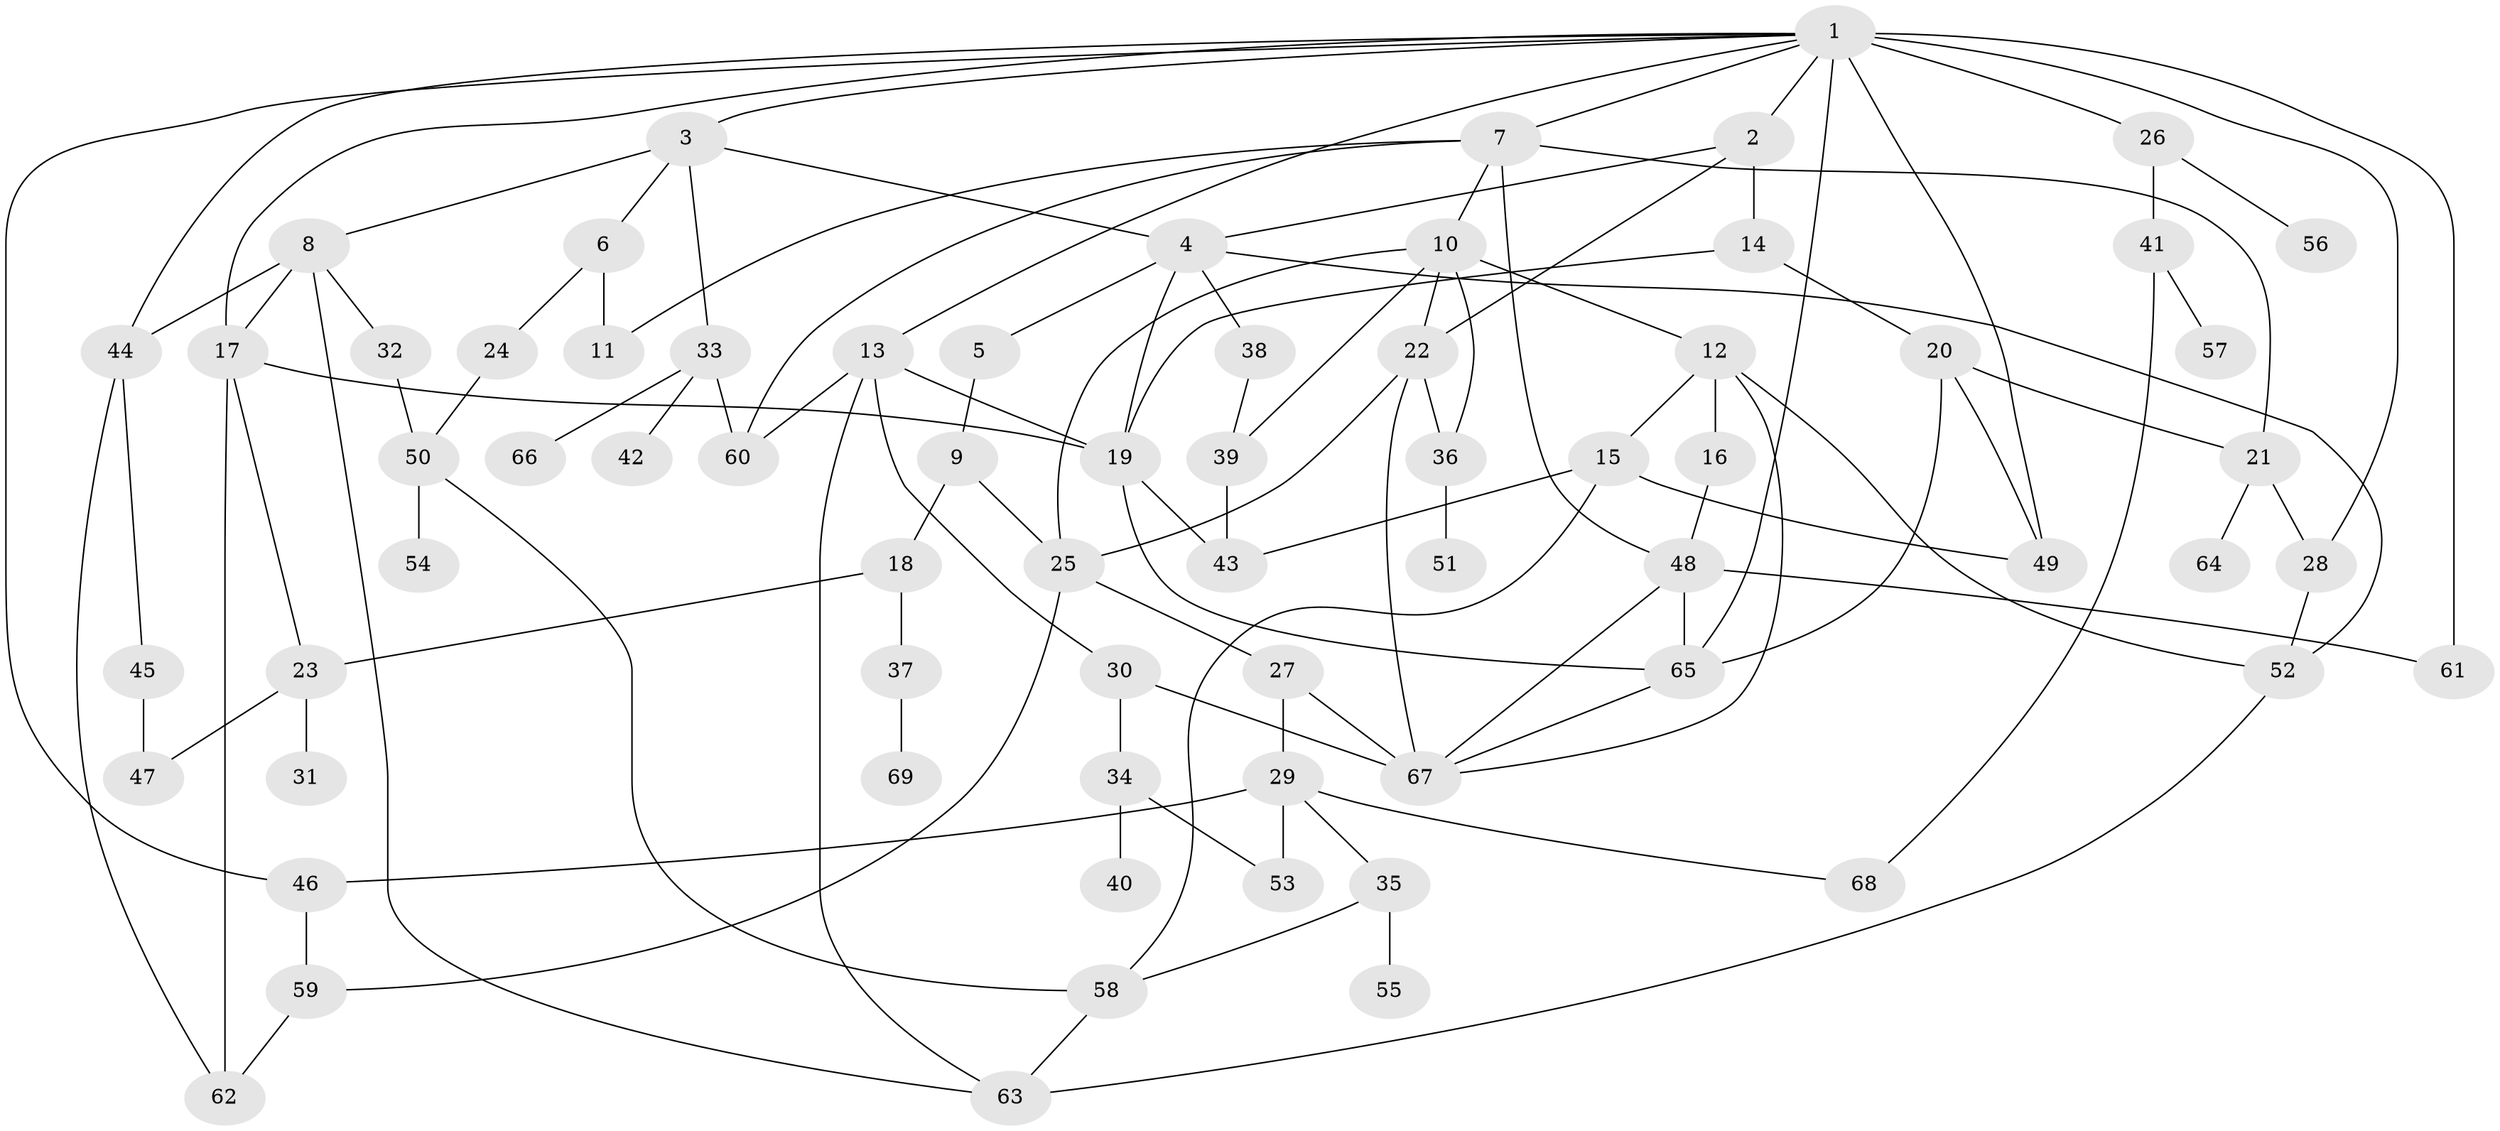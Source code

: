 // original degree distribution, {8: 0.007246376811594203, 3: 0.2971014492753623, 5: 0.08695652173913043, 6: 0.028985507246376812, 2: 0.2463768115942029, 4: 0.10869565217391304, 7: 0.007246376811594203, 1: 0.21739130434782608}
// Generated by graph-tools (version 1.1) at 2025/34/03/09/25 02:34:29]
// undirected, 69 vertices, 114 edges
graph export_dot {
graph [start="1"]
  node [color=gray90,style=filled];
  1;
  2;
  3;
  4;
  5;
  6;
  7;
  8;
  9;
  10;
  11;
  12;
  13;
  14;
  15;
  16;
  17;
  18;
  19;
  20;
  21;
  22;
  23;
  24;
  25;
  26;
  27;
  28;
  29;
  30;
  31;
  32;
  33;
  34;
  35;
  36;
  37;
  38;
  39;
  40;
  41;
  42;
  43;
  44;
  45;
  46;
  47;
  48;
  49;
  50;
  51;
  52;
  53;
  54;
  55;
  56;
  57;
  58;
  59;
  60;
  61;
  62;
  63;
  64;
  65;
  66;
  67;
  68;
  69;
  1 -- 2 [weight=2.0];
  1 -- 3 [weight=1.0];
  1 -- 7 [weight=1.0];
  1 -- 13 [weight=1.0];
  1 -- 17 [weight=1.0];
  1 -- 26 [weight=2.0];
  1 -- 28 [weight=1.0];
  1 -- 44 [weight=1.0];
  1 -- 46 [weight=1.0];
  1 -- 49 [weight=1.0];
  1 -- 61 [weight=3.0];
  1 -- 65 [weight=1.0];
  2 -- 4 [weight=1.0];
  2 -- 14 [weight=2.0];
  2 -- 22 [weight=1.0];
  3 -- 4 [weight=1.0];
  3 -- 6 [weight=1.0];
  3 -- 8 [weight=1.0];
  3 -- 33 [weight=1.0];
  4 -- 5 [weight=1.0];
  4 -- 19 [weight=1.0];
  4 -- 38 [weight=1.0];
  4 -- 52 [weight=1.0];
  5 -- 9 [weight=2.0];
  6 -- 11 [weight=1.0];
  6 -- 24 [weight=1.0];
  7 -- 10 [weight=1.0];
  7 -- 11 [weight=1.0];
  7 -- 21 [weight=1.0];
  7 -- 48 [weight=1.0];
  7 -- 60 [weight=1.0];
  8 -- 17 [weight=1.0];
  8 -- 32 [weight=1.0];
  8 -- 44 [weight=1.0];
  8 -- 63 [weight=1.0];
  9 -- 18 [weight=1.0];
  9 -- 25 [weight=1.0];
  10 -- 12 [weight=1.0];
  10 -- 22 [weight=1.0];
  10 -- 25 [weight=1.0];
  10 -- 36 [weight=1.0];
  10 -- 39 [weight=1.0];
  12 -- 15 [weight=1.0];
  12 -- 16 [weight=4.0];
  12 -- 52 [weight=1.0];
  12 -- 67 [weight=1.0];
  13 -- 19 [weight=1.0];
  13 -- 30 [weight=1.0];
  13 -- 60 [weight=1.0];
  13 -- 63 [weight=1.0];
  14 -- 19 [weight=1.0];
  14 -- 20 [weight=1.0];
  15 -- 43 [weight=1.0];
  15 -- 49 [weight=1.0];
  15 -- 58 [weight=1.0];
  16 -- 48 [weight=1.0];
  17 -- 19 [weight=1.0];
  17 -- 23 [weight=1.0];
  17 -- 62 [weight=1.0];
  18 -- 23 [weight=1.0];
  18 -- 37 [weight=1.0];
  19 -- 43 [weight=1.0];
  19 -- 65 [weight=1.0];
  20 -- 21 [weight=1.0];
  20 -- 49 [weight=1.0];
  20 -- 65 [weight=1.0];
  21 -- 28 [weight=2.0];
  21 -- 64 [weight=1.0];
  22 -- 25 [weight=1.0];
  22 -- 36 [weight=1.0];
  22 -- 67 [weight=1.0];
  23 -- 31 [weight=1.0];
  23 -- 47 [weight=1.0];
  24 -- 50 [weight=1.0];
  25 -- 27 [weight=2.0];
  25 -- 59 [weight=1.0];
  26 -- 41 [weight=1.0];
  26 -- 56 [weight=1.0];
  27 -- 29 [weight=1.0];
  27 -- 67 [weight=1.0];
  28 -- 52 [weight=1.0];
  29 -- 35 [weight=1.0];
  29 -- 46 [weight=1.0];
  29 -- 53 [weight=1.0];
  29 -- 68 [weight=1.0];
  30 -- 34 [weight=1.0];
  30 -- 67 [weight=1.0];
  32 -- 50 [weight=1.0];
  33 -- 42 [weight=1.0];
  33 -- 60 [weight=1.0];
  33 -- 66 [weight=1.0];
  34 -- 40 [weight=1.0];
  34 -- 53 [weight=1.0];
  35 -- 55 [weight=1.0];
  35 -- 58 [weight=1.0];
  36 -- 51 [weight=1.0];
  37 -- 69 [weight=1.0];
  38 -- 39 [weight=1.0];
  39 -- 43 [weight=1.0];
  41 -- 57 [weight=1.0];
  41 -- 68 [weight=1.0];
  44 -- 45 [weight=1.0];
  44 -- 62 [weight=1.0];
  45 -- 47 [weight=1.0];
  46 -- 59 [weight=1.0];
  48 -- 61 [weight=1.0];
  48 -- 65 [weight=1.0];
  48 -- 67 [weight=1.0];
  50 -- 54 [weight=2.0];
  50 -- 58 [weight=1.0];
  52 -- 63 [weight=1.0];
  58 -- 63 [weight=1.0];
  59 -- 62 [weight=1.0];
  65 -- 67 [weight=1.0];
}
